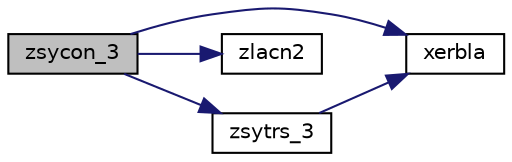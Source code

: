 digraph "zsycon_3"
{
 // LATEX_PDF_SIZE
  edge [fontname="Helvetica",fontsize="10",labelfontname="Helvetica",labelfontsize="10"];
  node [fontname="Helvetica",fontsize="10",shape=record];
  rankdir="LR";
  Node1 [label="zsycon_3",height=0.2,width=0.4,color="black", fillcolor="grey75", style="filled", fontcolor="black",tooltip="ZSYCON_3"];
  Node1 -> Node2 [color="midnightblue",fontsize="10",style="solid",fontname="Helvetica"];
  Node2 [label="xerbla",height=0.2,width=0.4,color="black", fillcolor="white", style="filled",URL="$xerbla_8f.html#a377ee61015baf8dea7770b3a404b1c07",tooltip="XERBLA"];
  Node1 -> Node3 [color="midnightblue",fontsize="10",style="solid",fontname="Helvetica"];
  Node3 [label="zlacn2",height=0.2,width=0.4,color="black", fillcolor="white", style="filled",URL="$zlacn2_8f.html#a0fbe7a858e42dcf07db12aa892a9e513",tooltip="ZLACN2 estimates the 1-norm of a square matrix, using reverse communication for evaluating matrix-vec..."];
  Node1 -> Node4 [color="midnightblue",fontsize="10",style="solid",fontname="Helvetica"];
  Node4 [label="zsytrs_3",height=0.2,width=0.4,color="black", fillcolor="white", style="filled",URL="$zsytrs__3_8f.html#a4bdfa654080b21cd48aa2b4b7bae5202",tooltip="ZSYTRS_3"];
  Node4 -> Node2 [color="midnightblue",fontsize="10",style="solid",fontname="Helvetica"];
}
